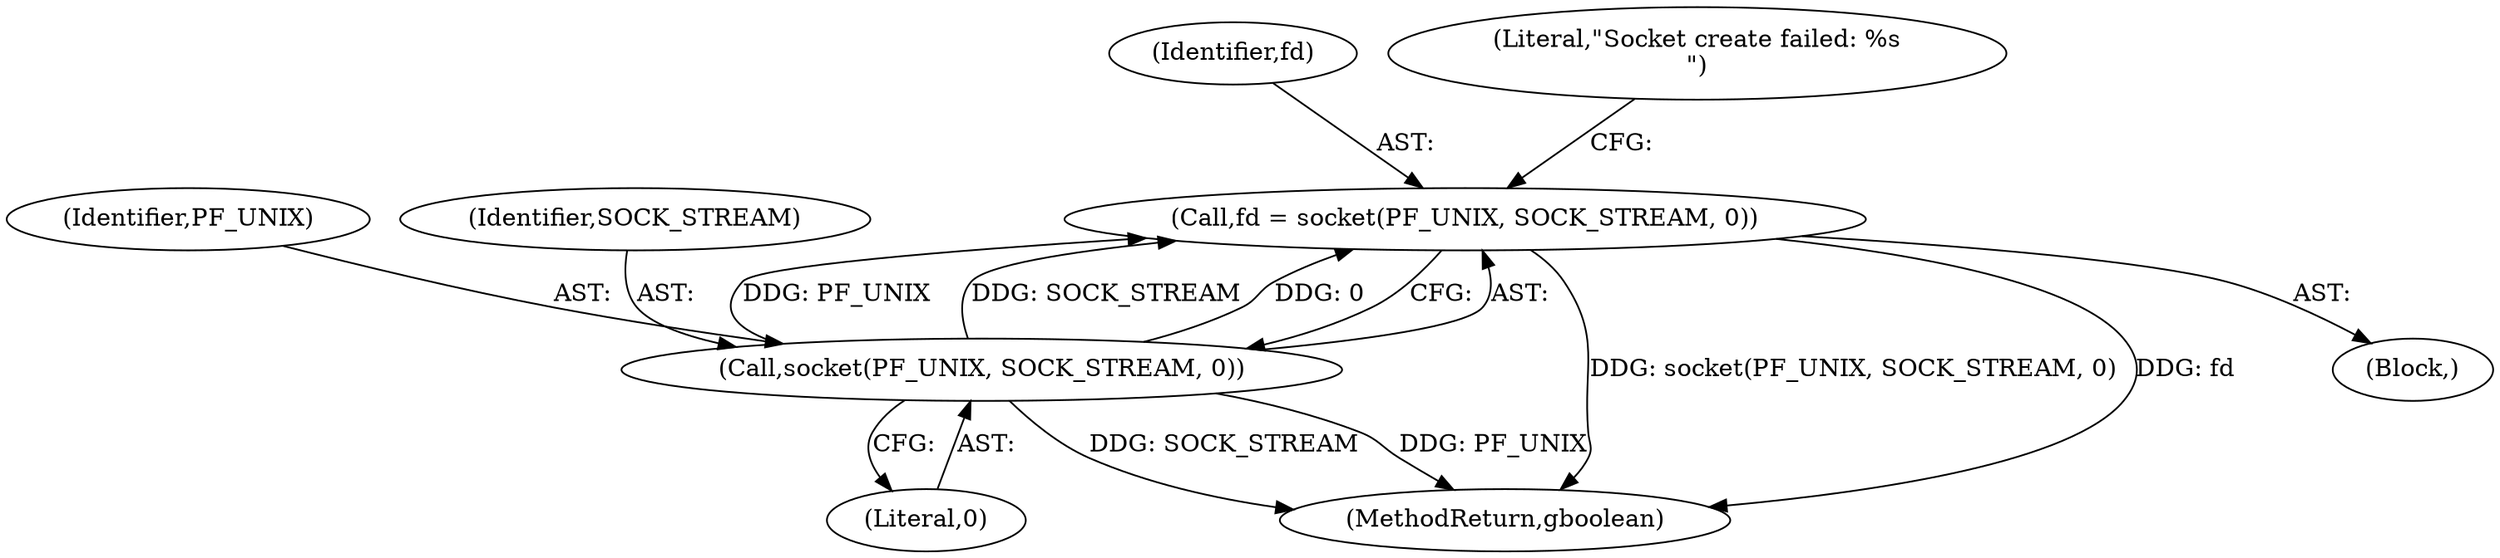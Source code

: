 digraph "0_lxde_f99163c6ff8b2f57c5f37b1ce5d62cf7450d4648@API" {
"1000130" [label="(Call,fd = socket(PF_UNIX, SOCK_STREAM, 0))"];
"1000132" [label="(Call,socket(PF_UNIX, SOCK_STREAM, 0))"];
"1000133" [label="(Identifier,PF_UNIX)"];
"1000134" [label="(Identifier,SOCK_STREAM)"];
"1000132" [label="(Call,socket(PF_UNIX, SOCK_STREAM, 0))"];
"1000131" [label="(Identifier,fd)"];
"1000336" [label="(MethodReturn,gboolean)"];
"1000120" [label="(Block,)"];
"1000138" [label="(Literal,\"Socket create failed: %s\n\")"];
"1000135" [label="(Literal,0)"];
"1000130" [label="(Call,fd = socket(PF_UNIX, SOCK_STREAM, 0))"];
"1000130" -> "1000120"  [label="AST: "];
"1000130" -> "1000132"  [label="CFG: "];
"1000131" -> "1000130"  [label="AST: "];
"1000132" -> "1000130"  [label="AST: "];
"1000138" -> "1000130"  [label="CFG: "];
"1000130" -> "1000336"  [label="DDG: socket(PF_UNIX, SOCK_STREAM, 0)"];
"1000130" -> "1000336"  [label="DDG: fd"];
"1000132" -> "1000130"  [label="DDG: PF_UNIX"];
"1000132" -> "1000130"  [label="DDG: SOCK_STREAM"];
"1000132" -> "1000130"  [label="DDG: 0"];
"1000132" -> "1000135"  [label="CFG: "];
"1000133" -> "1000132"  [label="AST: "];
"1000134" -> "1000132"  [label="AST: "];
"1000135" -> "1000132"  [label="AST: "];
"1000132" -> "1000336"  [label="DDG: SOCK_STREAM"];
"1000132" -> "1000336"  [label="DDG: PF_UNIX"];
}
